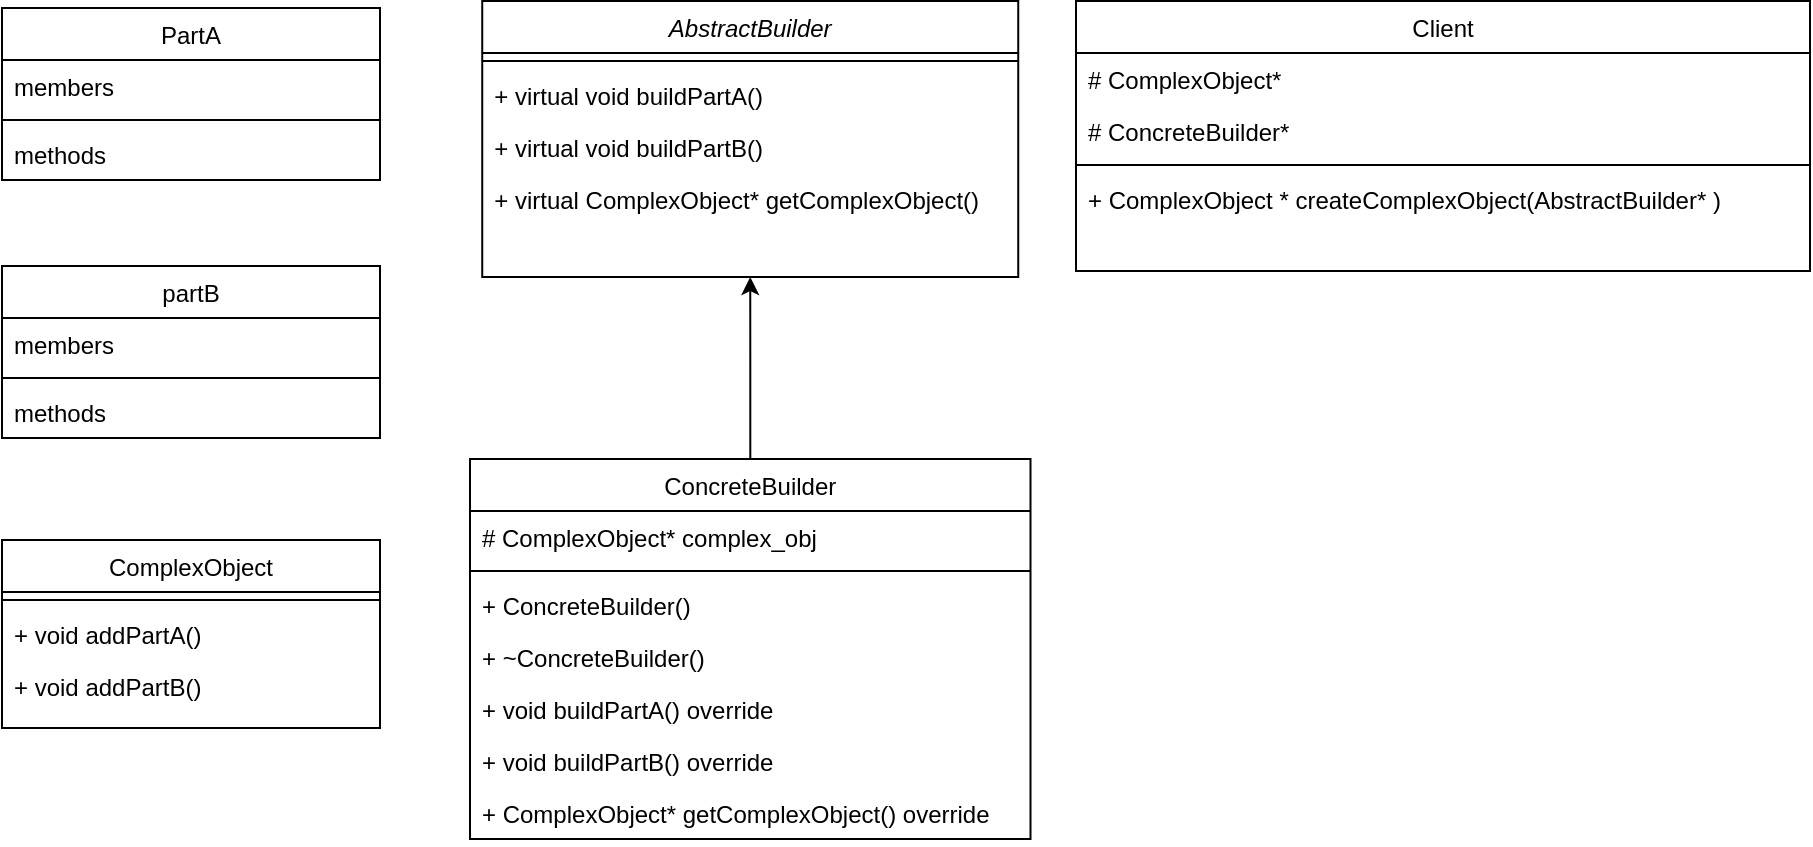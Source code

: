 <mxfile version="23.1.6" type="device" pages="2">
  <diagram id="C5RBs43oDa-KdzZeNtuy" name="Page-1">
    <mxGraphModel dx="1695" dy="541" grid="0" gridSize="10" guides="1" tooltips="1" connect="1" arrows="1" fold="1" page="0" pageScale="1" pageWidth="827" pageHeight="1169" math="0" shadow="0">
      <root>
        <mxCell id="WIyWlLk6GJQsqaUBKTNV-0" />
        <mxCell id="WIyWlLk6GJQsqaUBKTNV-1" parent="WIyWlLk6GJQsqaUBKTNV-0" />
        <mxCell id="zkfFHV4jXpPFQw0GAbJ--0" value="AbstractBuilder" style="swimlane;fontStyle=2;align=center;verticalAlign=top;childLayout=stackLayout;horizontal=1;startSize=26;horizontalStack=0;resizeParent=1;resizeLast=0;collapsible=1;marginBottom=0;rounded=0;shadow=0;strokeWidth=1;" parent="WIyWlLk6GJQsqaUBKTNV-1" vertex="1">
          <mxGeometry x="207.12" y="118.5" width="268" height="138" as="geometry">
            <mxRectangle x="230" y="140" width="160" height="26" as="alternateBounds" />
          </mxGeometry>
        </mxCell>
        <mxCell id="zkfFHV4jXpPFQw0GAbJ--4" value="" style="line;html=1;strokeWidth=1;align=left;verticalAlign=middle;spacingTop=-1;spacingLeft=3;spacingRight=3;rotatable=0;labelPosition=right;points=[];portConstraint=eastwest;" parent="zkfFHV4jXpPFQw0GAbJ--0" vertex="1">
          <mxGeometry y="26" width="268" height="8" as="geometry" />
        </mxCell>
        <mxCell id="zkfFHV4jXpPFQw0GAbJ--5" value="+ virtual void buildPartA()" style="text;align=left;verticalAlign=top;spacingLeft=4;spacingRight=4;overflow=hidden;rotatable=0;points=[[0,0.5],[1,0.5]];portConstraint=eastwest;" parent="zkfFHV4jXpPFQw0GAbJ--0" vertex="1">
          <mxGeometry y="34" width="268" height="26" as="geometry" />
        </mxCell>
        <mxCell id="BPziWx1KNKJ0Vfv9lyN_-0" value="+ virtual void buildPartB()" style="text;align=left;verticalAlign=top;spacingLeft=4;spacingRight=4;overflow=hidden;rotatable=0;points=[[0,0.5],[1,0.5]];portConstraint=eastwest;" parent="zkfFHV4jXpPFQw0GAbJ--0" vertex="1">
          <mxGeometry y="60" width="268" height="26" as="geometry" />
        </mxCell>
        <mxCell id="BPziWx1KNKJ0Vfv9lyN_-1" value="+ virtual ComplexObject* getComplexObject()" style="text;align=left;verticalAlign=top;spacingLeft=4;spacingRight=4;overflow=hidden;rotatable=0;points=[[0,0.5],[1,0.5]];portConstraint=eastwest;" parent="zkfFHV4jXpPFQw0GAbJ--0" vertex="1">
          <mxGeometry y="86" width="268" height="26" as="geometry" />
        </mxCell>
        <mxCell id="s9kKINsnOnxR1CpRBu0v-0" style="edgeStyle=orthogonalEdgeStyle;rounded=0;orthogonalLoop=1;jettySize=auto;html=1;entryX=0.5;entryY=1;entryDx=0;entryDy=0;" edge="1" parent="WIyWlLk6GJQsqaUBKTNV-1" source="zkfFHV4jXpPFQw0GAbJ--6" target="zkfFHV4jXpPFQw0GAbJ--0">
          <mxGeometry relative="1" as="geometry" />
        </mxCell>
        <mxCell id="zkfFHV4jXpPFQw0GAbJ--6" value="ConcreteBuilder" style="swimlane;fontStyle=0;align=center;verticalAlign=top;childLayout=stackLayout;horizontal=1;startSize=26;horizontalStack=0;resizeParent=1;resizeLast=0;collapsible=1;marginBottom=0;rounded=0;shadow=0;strokeWidth=1;" parent="WIyWlLk6GJQsqaUBKTNV-1" vertex="1">
          <mxGeometry x="201" y="347.5" width="280.25" height="190" as="geometry">
            <mxRectangle x="130" y="380" width="160" height="26" as="alternateBounds" />
          </mxGeometry>
        </mxCell>
        <mxCell id="zkfFHV4jXpPFQw0GAbJ--7" value="# ComplexObject* complex_obj " style="text;align=left;verticalAlign=top;spacingLeft=4;spacingRight=4;overflow=hidden;rotatable=0;points=[[0,0.5],[1,0.5]];portConstraint=eastwest;" parent="zkfFHV4jXpPFQw0GAbJ--6" vertex="1">
          <mxGeometry y="26" width="280.25" height="26" as="geometry" />
        </mxCell>
        <mxCell id="zkfFHV4jXpPFQw0GAbJ--9" value="" style="line;html=1;strokeWidth=1;align=left;verticalAlign=middle;spacingTop=-1;spacingLeft=3;spacingRight=3;rotatable=0;labelPosition=right;points=[];portConstraint=eastwest;" parent="zkfFHV4jXpPFQw0GAbJ--6" vertex="1">
          <mxGeometry y="52" width="280.25" height="8" as="geometry" />
        </mxCell>
        <mxCell id="L0rUx_gSIKRZ-gztOijP-2" value="+ ConcreteBuilder()" style="text;align=left;verticalAlign=top;spacingLeft=4;spacingRight=4;overflow=hidden;rotatable=0;points=[[0,0.5],[1,0.5]];portConstraint=eastwest;" vertex="1" parent="zkfFHV4jXpPFQw0GAbJ--6">
          <mxGeometry y="60" width="280.25" height="26" as="geometry" />
        </mxCell>
        <mxCell id="L0rUx_gSIKRZ-gztOijP-3" value="+ ~ConcreteBuilder()" style="text;align=left;verticalAlign=top;spacingLeft=4;spacingRight=4;overflow=hidden;rotatable=0;points=[[0,0.5],[1,0.5]];portConstraint=eastwest;" vertex="1" parent="zkfFHV4jXpPFQw0GAbJ--6">
          <mxGeometry y="86" width="280.25" height="26" as="geometry" />
        </mxCell>
        <mxCell id="BPziWx1KNKJ0Vfv9lyN_-21" value="+ void buildPartA() override" style="text;align=left;verticalAlign=top;spacingLeft=4;spacingRight=4;overflow=hidden;rotatable=0;points=[[0,0.5],[1,0.5]];portConstraint=eastwest;" parent="zkfFHV4jXpPFQw0GAbJ--6" vertex="1">
          <mxGeometry y="112" width="280.25" height="26" as="geometry" />
        </mxCell>
        <mxCell id="BPziWx1KNKJ0Vfv9lyN_-22" value="+ void buildPartB() override" style="text;align=left;verticalAlign=top;spacingLeft=4;spacingRight=4;overflow=hidden;rotatable=0;points=[[0,0.5],[1,0.5]];portConstraint=eastwest;" parent="zkfFHV4jXpPFQw0GAbJ--6" vertex="1">
          <mxGeometry y="138" width="280.25" height="26" as="geometry" />
        </mxCell>
        <mxCell id="BPziWx1KNKJ0Vfv9lyN_-23" value="+ ComplexObject* getComplexObject() override" style="text;align=left;verticalAlign=top;spacingLeft=4;spacingRight=4;overflow=hidden;rotatable=0;points=[[0,0.5],[1,0.5]];portConstraint=eastwest;" parent="zkfFHV4jXpPFQw0GAbJ--6" vertex="1">
          <mxGeometry y="164" width="280.25" height="26" as="geometry" />
        </mxCell>
        <mxCell id="zkfFHV4jXpPFQw0GAbJ--17" value="Client" style="swimlane;fontStyle=0;align=center;verticalAlign=top;childLayout=stackLayout;horizontal=1;startSize=26;horizontalStack=0;resizeParent=1;resizeLast=0;collapsible=1;marginBottom=0;rounded=0;shadow=0;strokeWidth=1;" parent="WIyWlLk6GJQsqaUBKTNV-1" vertex="1">
          <mxGeometry x="504" y="118.5" width="367" height="135" as="geometry">
            <mxRectangle x="550" y="140" width="160" height="26" as="alternateBounds" />
          </mxGeometry>
        </mxCell>
        <mxCell id="L0rUx_gSIKRZ-gztOijP-4" value="# ComplexObject* " style="text;align=left;verticalAlign=top;spacingLeft=4;spacingRight=4;overflow=hidden;rotatable=0;points=[[0,0.5],[1,0.5]];portConstraint=eastwest;" vertex="1" parent="zkfFHV4jXpPFQw0GAbJ--17">
          <mxGeometry y="26" width="367" height="26" as="geometry" />
        </mxCell>
        <mxCell id="L0rUx_gSIKRZ-gztOijP-5" value="# ConcreteBuilder*" style="text;align=left;verticalAlign=top;spacingLeft=4;spacingRight=4;overflow=hidden;rotatable=0;points=[[0,0.5],[1,0.5]];portConstraint=eastwest;" vertex="1" parent="zkfFHV4jXpPFQw0GAbJ--17">
          <mxGeometry y="52" width="367" height="26" as="geometry" />
        </mxCell>
        <mxCell id="zkfFHV4jXpPFQw0GAbJ--23" value="" style="line;html=1;strokeWidth=1;align=left;verticalAlign=middle;spacingTop=-1;spacingLeft=3;spacingRight=3;rotatable=0;labelPosition=right;points=[];portConstraint=eastwest;" parent="zkfFHV4jXpPFQw0GAbJ--17" vertex="1">
          <mxGeometry y="78" width="367" height="8" as="geometry" />
        </mxCell>
        <mxCell id="zkfFHV4jXpPFQw0GAbJ--24" value="+ ComplexObject * createComplexObject(AbstractBuilder* )" style="text;align=left;verticalAlign=top;spacingLeft=4;spacingRight=4;overflow=hidden;rotatable=0;points=[[0,0.5],[1,0.5]];portConstraint=eastwest;" parent="zkfFHV4jXpPFQw0GAbJ--17" vertex="1">
          <mxGeometry y="86" width="367" height="26" as="geometry" />
        </mxCell>
        <mxCell id="BPziWx1KNKJ0Vfv9lyN_-4" value="PartA" style="swimlane;fontStyle=0;align=center;verticalAlign=top;childLayout=stackLayout;horizontal=1;startSize=26;horizontalStack=0;resizeParent=1;resizeLast=0;collapsible=1;marginBottom=0;rounded=0;shadow=0;strokeWidth=1;" parent="WIyWlLk6GJQsqaUBKTNV-1" vertex="1">
          <mxGeometry x="-33" y="122" width="189" height="86" as="geometry">
            <mxRectangle x="550" y="140" width="160" height="26" as="alternateBounds" />
          </mxGeometry>
        </mxCell>
        <mxCell id="L0rUx_gSIKRZ-gztOijP-1" value="members" style="text;align=left;verticalAlign=top;spacingLeft=4;spacingRight=4;overflow=hidden;rotatable=0;points=[[0,0.5],[1,0.5]];portConstraint=eastwest;" vertex="1" parent="BPziWx1KNKJ0Vfv9lyN_-4">
          <mxGeometry y="26" width="189" height="26" as="geometry" />
        </mxCell>
        <mxCell id="BPziWx1KNKJ0Vfv9lyN_-5" value="" style="line;html=1;strokeWidth=1;align=left;verticalAlign=middle;spacingTop=-1;spacingLeft=3;spacingRight=3;rotatable=0;labelPosition=right;points=[];portConstraint=eastwest;" parent="BPziWx1KNKJ0Vfv9lyN_-4" vertex="1">
          <mxGeometry y="52" width="189" height="8" as="geometry" />
        </mxCell>
        <mxCell id="BPziWx1KNKJ0Vfv9lyN_-6" value="methods" style="text;align=left;verticalAlign=top;spacingLeft=4;spacingRight=4;overflow=hidden;rotatable=0;points=[[0,0.5],[1,0.5]];portConstraint=eastwest;" parent="BPziWx1KNKJ0Vfv9lyN_-4" vertex="1">
          <mxGeometry y="60" width="189" height="26" as="geometry" />
        </mxCell>
        <mxCell id="BPziWx1KNKJ0Vfv9lyN_-7" value="partB" style="swimlane;fontStyle=0;align=center;verticalAlign=top;childLayout=stackLayout;horizontal=1;startSize=26;horizontalStack=0;resizeParent=1;resizeLast=0;collapsible=1;marginBottom=0;rounded=0;shadow=0;strokeWidth=1;" parent="WIyWlLk6GJQsqaUBKTNV-1" vertex="1">
          <mxGeometry x="-33" y="251" width="189" height="86" as="geometry">
            <mxRectangle x="550" y="140" width="160" height="26" as="alternateBounds" />
          </mxGeometry>
        </mxCell>
        <mxCell id="L0rUx_gSIKRZ-gztOijP-0" value="members" style="text;align=left;verticalAlign=top;spacingLeft=4;spacingRight=4;overflow=hidden;rotatable=0;points=[[0,0.5],[1,0.5]];portConstraint=eastwest;" vertex="1" parent="BPziWx1KNKJ0Vfv9lyN_-7">
          <mxGeometry y="26" width="189" height="26" as="geometry" />
        </mxCell>
        <mxCell id="BPziWx1KNKJ0Vfv9lyN_-8" value="" style="line;html=1;strokeWidth=1;align=left;verticalAlign=middle;spacingTop=-1;spacingLeft=3;spacingRight=3;rotatable=0;labelPosition=right;points=[];portConstraint=eastwest;" parent="BPziWx1KNKJ0Vfv9lyN_-7" vertex="1">
          <mxGeometry y="52" width="189" height="8" as="geometry" />
        </mxCell>
        <mxCell id="BPziWx1KNKJ0Vfv9lyN_-9" value="methods" style="text;align=left;verticalAlign=top;spacingLeft=4;spacingRight=4;overflow=hidden;rotatable=0;points=[[0,0.5],[1,0.5]];portConstraint=eastwest;" parent="BPziWx1KNKJ0Vfv9lyN_-7" vertex="1">
          <mxGeometry y="60" width="189" height="26" as="geometry" />
        </mxCell>
        <mxCell id="BPziWx1KNKJ0Vfv9lyN_-13" value="ComplexObject" style="swimlane;fontStyle=0;align=center;verticalAlign=top;childLayout=stackLayout;horizontal=1;startSize=26;horizontalStack=0;resizeParent=1;resizeLast=0;collapsible=1;marginBottom=0;rounded=0;shadow=0;strokeWidth=1;" parent="WIyWlLk6GJQsqaUBKTNV-1" vertex="1">
          <mxGeometry x="-33" y="388" width="189" height="94" as="geometry">
            <mxRectangle x="550" y="140" width="160" height="26" as="alternateBounds" />
          </mxGeometry>
        </mxCell>
        <mxCell id="BPziWx1KNKJ0Vfv9lyN_-14" value="" style="line;html=1;strokeWidth=1;align=left;verticalAlign=middle;spacingTop=-1;spacingLeft=3;spacingRight=3;rotatable=0;labelPosition=right;points=[];portConstraint=eastwest;" parent="BPziWx1KNKJ0Vfv9lyN_-13" vertex="1">
          <mxGeometry y="26" width="189" height="8" as="geometry" />
        </mxCell>
        <mxCell id="BPziWx1KNKJ0Vfv9lyN_-15" value="+ void addPartA()" style="text;align=left;verticalAlign=top;spacingLeft=4;spacingRight=4;overflow=hidden;rotatable=0;points=[[0,0.5],[1,0.5]];portConstraint=eastwest;" parent="BPziWx1KNKJ0Vfv9lyN_-13" vertex="1">
          <mxGeometry y="34" width="189" height="26" as="geometry" />
        </mxCell>
        <mxCell id="BPziWx1KNKJ0Vfv9lyN_-16" value="+ void addPartB()" style="text;align=left;verticalAlign=top;spacingLeft=4;spacingRight=4;overflow=hidden;rotatable=0;points=[[0,0.5],[1,0.5]];portConstraint=eastwest;" parent="BPziWx1KNKJ0Vfv9lyN_-13" vertex="1">
          <mxGeometry y="60" width="189" height="26" as="geometry" />
        </mxCell>
      </root>
    </mxGraphModel>
  </diagram>
  <diagram id="hxaCKCF0SJqv9T6rKnqF" name="Page-2">
    <mxGraphModel dx="2145" dy="541" grid="1" gridSize="10" guides="1" tooltips="1" connect="1" arrows="1" fold="1" page="1" pageScale="1" pageWidth="850" pageHeight="1100" math="0" shadow="0">
      <root>
        <mxCell id="0" />
        <mxCell id="1" parent="0" />
        <mxCell id="8nHrz_Dv5RT41Caq0Vpq-1" value="I_LoginUIBuilder" style="swimlane;fontStyle=2;align=center;verticalAlign=top;childLayout=stackLayout;horizontal=1;startSize=26;horizontalStack=0;resizeParent=1;resizeLast=0;collapsible=1;marginBottom=0;rounded=0;shadow=0;strokeWidth=1;" vertex="1" parent="1">
          <mxGeometry x="207.12" y="118.5" width="268" height="138" as="geometry">
            <mxRectangle x="230" y="140" width="160" height="26" as="alternateBounds" />
          </mxGeometry>
        </mxCell>
        <mxCell id="8nHrz_Dv5RT41Caq0Vpq-2" value="" style="line;html=1;strokeWidth=1;align=left;verticalAlign=middle;spacingTop=-1;spacingLeft=3;spacingRight=3;rotatable=0;labelPosition=right;points=[];portConstraint=eastwest;" vertex="1" parent="8nHrz_Dv5RT41Caq0Vpq-1">
          <mxGeometry y="26" width="268" height="8" as="geometry" />
        </mxCell>
        <mxCell id="8nHrz_Dv5RT41Caq0Vpq-3" value="+ virtual void buildLabel(std::string)" style="text;align=left;verticalAlign=top;spacingLeft=4;spacingRight=4;overflow=hidden;rotatable=0;points=[[0,0.5],[1,0.5]];portConstraint=eastwest;" vertex="1" parent="8nHrz_Dv5RT41Caq0Vpq-1">
          <mxGeometry y="34" width="268" height="26" as="geometry" />
        </mxCell>
        <mxCell id="8nHrz_Dv5RT41Caq0Vpq-4" value="+ virtual void buildButton(int)" style="text;align=left;verticalAlign=top;spacingLeft=4;spacingRight=4;overflow=hidden;rotatable=0;points=[[0,0.5],[1,0.5]];portConstraint=eastwest;" vertex="1" parent="8nHrz_Dv5RT41Caq0Vpq-1">
          <mxGeometry y="60" width="268" height="26" as="geometry" />
        </mxCell>
        <mxCell id="8nHrz_Dv5RT41Caq0Vpq-5" value="+ virtual LoginUI* getLoginUI()" style="text;align=left;verticalAlign=top;spacingLeft=4;spacingRight=4;overflow=hidden;rotatable=0;points=[[0,0.5],[1,0.5]];portConstraint=eastwest;" vertex="1" parent="8nHrz_Dv5RT41Caq0Vpq-1">
          <mxGeometry y="86" width="268" height="26" as="geometry" />
        </mxCell>
        <mxCell id="fIQeiZGlN524eQ15DwTw-1" style="edgeStyle=orthogonalEdgeStyle;rounded=0;orthogonalLoop=1;jettySize=auto;html=1;entryX=0.5;entryY=1;entryDx=0;entryDy=0;" edge="1" parent="1" source="8nHrz_Dv5RT41Caq0Vpq-6" target="8nHrz_Dv5RT41Caq0Vpq-1">
          <mxGeometry relative="1" as="geometry" />
        </mxCell>
        <mxCell id="8nHrz_Dv5RT41Caq0Vpq-6" value="SimpleLoginUIBuilder" style="swimlane;fontStyle=0;align=center;verticalAlign=top;childLayout=stackLayout;horizontal=1;startSize=26;horizontalStack=0;resizeParent=1;resizeLast=0;collapsible=1;marginBottom=0;rounded=0;shadow=0;strokeWidth=1;" vertex="1" parent="1">
          <mxGeometry x="201" y="347.5" width="280.25" height="190" as="geometry">
            <mxRectangle x="130" y="380" width="160" height="26" as="alternateBounds" />
          </mxGeometry>
        </mxCell>
        <mxCell id="8nHrz_Dv5RT41Caq0Vpq-7" value="# LoginUI*" style="text;align=left;verticalAlign=top;spacingLeft=4;spacingRight=4;overflow=hidden;rotatable=0;points=[[0,0.5],[1,0.5]];portConstraint=eastwest;" vertex="1" parent="8nHrz_Dv5RT41Caq0Vpq-6">
          <mxGeometry y="26" width="280.25" height="26" as="geometry" />
        </mxCell>
        <mxCell id="8nHrz_Dv5RT41Caq0Vpq-8" value="" style="line;html=1;strokeWidth=1;align=left;verticalAlign=middle;spacingTop=-1;spacingLeft=3;spacingRight=3;rotatable=0;labelPosition=right;points=[];portConstraint=eastwest;" vertex="1" parent="8nHrz_Dv5RT41Caq0Vpq-6">
          <mxGeometry y="52" width="280.25" height="8" as="geometry" />
        </mxCell>
        <mxCell id="8nHrz_Dv5RT41Caq0Vpq-9" value="+ SimpleLoginUIBuilder()" style="text;align=left;verticalAlign=top;spacingLeft=4;spacingRight=4;overflow=hidden;rotatable=0;points=[[0,0.5],[1,0.5]];portConstraint=eastwest;" vertex="1" parent="8nHrz_Dv5RT41Caq0Vpq-6">
          <mxGeometry y="60" width="280.25" height="26" as="geometry" />
        </mxCell>
        <mxCell id="8nHrz_Dv5RT41Caq0Vpq-10" value="+ ~SimpleLoginUIBuilder()" style="text;align=left;verticalAlign=top;spacingLeft=4;spacingRight=4;overflow=hidden;rotatable=0;points=[[0,0.5],[1,0.5]];portConstraint=eastwest;" vertex="1" parent="8nHrz_Dv5RT41Caq0Vpq-6">
          <mxGeometry y="86" width="280.25" height="26" as="geometry" />
        </mxCell>
        <mxCell id="8nHrz_Dv5RT41Caq0Vpq-11" value="+ void buildLabel(std::string) override" style="text;align=left;verticalAlign=top;spacingLeft=4;spacingRight=4;overflow=hidden;rotatable=0;points=[[0,0.5],[1,0.5]];portConstraint=eastwest;" vertex="1" parent="8nHrz_Dv5RT41Caq0Vpq-6">
          <mxGeometry y="112" width="280.25" height="26" as="geometry" />
        </mxCell>
        <mxCell id="8nHrz_Dv5RT41Caq0Vpq-12" value="+ void buildButton(int) override" style="text;align=left;verticalAlign=top;spacingLeft=4;spacingRight=4;overflow=hidden;rotatable=0;points=[[0,0.5],[1,0.5]];portConstraint=eastwest;" vertex="1" parent="8nHrz_Dv5RT41Caq0Vpq-6">
          <mxGeometry y="138" width="280.25" height="26" as="geometry" />
        </mxCell>
        <mxCell id="8nHrz_Dv5RT41Caq0Vpq-13" value="+ LoginUI* getLoginUI() override" style="text;align=left;verticalAlign=top;spacingLeft=4;spacingRight=4;overflow=hidden;rotatable=0;points=[[0,0.5],[1,0.5]];portConstraint=eastwest;" vertex="1" parent="8nHrz_Dv5RT41Caq0Vpq-6">
          <mxGeometry y="164" width="280.25" height="26" as="geometry" />
        </mxCell>
        <mxCell id="8nHrz_Dv5RT41Caq0Vpq-15" value="Client" style="swimlane;fontStyle=0;align=center;verticalAlign=top;childLayout=stackLayout;horizontal=1;startSize=26;horizontalStack=0;resizeParent=1;resizeLast=0;collapsible=1;marginBottom=0;rounded=0;shadow=0;strokeWidth=1;" vertex="1" parent="1">
          <mxGeometry x="504" y="118.5" width="367" height="135" as="geometry">
            <mxRectangle x="550" y="140" width="160" height="26" as="alternateBounds" />
          </mxGeometry>
        </mxCell>
        <mxCell id="8nHrz_Dv5RT41Caq0Vpq-16" value="# LoginUI*" style="text;align=left;verticalAlign=top;spacingLeft=4;spacingRight=4;overflow=hidden;rotatable=0;points=[[0,0.5],[1,0.5]];portConstraint=eastwest;" vertex="1" parent="8nHrz_Dv5RT41Caq0Vpq-15">
          <mxGeometry y="26" width="367" height="26" as="geometry" />
        </mxCell>
        <mxCell id="8nHrz_Dv5RT41Caq0Vpq-17" value="# SimpleLoginUIBuilder*" style="text;align=left;verticalAlign=top;spacingLeft=4;spacingRight=4;overflow=hidden;rotatable=0;points=[[0,0.5],[1,0.5]];portConstraint=eastwest;" vertex="1" parent="8nHrz_Dv5RT41Caq0Vpq-15">
          <mxGeometry y="52" width="367" height="26" as="geometry" />
        </mxCell>
        <mxCell id="8nHrz_Dv5RT41Caq0Vpq-18" value="" style="line;html=1;strokeWidth=1;align=left;verticalAlign=middle;spacingTop=-1;spacingLeft=3;spacingRight=3;rotatable=0;labelPosition=right;points=[];portConstraint=eastwest;" vertex="1" parent="8nHrz_Dv5RT41Caq0Vpq-15">
          <mxGeometry y="78" width="367" height="8" as="geometry" />
        </mxCell>
        <mxCell id="8nHrz_Dv5RT41Caq0Vpq-19" value="+ LoginUI* createLoginUI(I_LoginUIBuilder* )" style="text;align=left;verticalAlign=top;spacingLeft=4;spacingRight=4;overflow=hidden;rotatable=0;points=[[0,0.5],[1,0.5]];portConstraint=eastwest;" vertex="1" parent="8nHrz_Dv5RT41Caq0Vpq-15">
          <mxGeometry y="86" width="367" height="26" as="geometry" />
        </mxCell>
        <mxCell id="8nHrz_Dv5RT41Caq0Vpq-20" value="LoginLabel" style="swimlane;fontStyle=0;align=center;verticalAlign=top;childLayout=stackLayout;horizontal=1;startSize=26;horizontalStack=0;resizeParent=1;resizeLast=0;collapsible=1;marginBottom=0;rounded=0;shadow=0;strokeWidth=1;" vertex="1" parent="1">
          <mxGeometry x="-33" y="122" width="189" height="86" as="geometry">
            <mxRectangle x="550" y="140" width="160" height="26" as="alternateBounds" />
          </mxGeometry>
        </mxCell>
        <mxCell id="8nHrz_Dv5RT41Caq0Vpq-22" value="" style="line;html=1;strokeWidth=1;align=left;verticalAlign=middle;spacingTop=-1;spacingLeft=3;spacingRight=3;rotatable=0;labelPosition=right;points=[];portConstraint=eastwest;" vertex="1" parent="8nHrz_Dv5RT41Caq0Vpq-20">
          <mxGeometry y="26" width="189" height="8" as="geometry" />
        </mxCell>
        <mxCell id="8nHrz_Dv5RT41Caq0Vpq-23" value="+ void setText(std::string)" style="text;align=left;verticalAlign=top;spacingLeft=4;spacingRight=4;overflow=hidden;rotatable=0;points=[[0,0.5],[1,0.5]];portConstraint=eastwest;" vertex="1" parent="8nHrz_Dv5RT41Caq0Vpq-20">
          <mxGeometry y="34" width="189" height="26" as="geometry" />
        </mxCell>
        <mxCell id="8nHrz_Dv5RT41Caq0Vpq-24" value="LoginButton" style="swimlane;fontStyle=0;align=center;verticalAlign=top;childLayout=stackLayout;horizontal=1;startSize=26;horizontalStack=0;resizeParent=1;resizeLast=0;collapsible=1;marginBottom=0;rounded=0;shadow=0;strokeWidth=1;" vertex="1" parent="1">
          <mxGeometry x="-33" y="251" width="189" height="86" as="geometry">
            <mxRectangle x="550" y="140" width="160" height="26" as="alternateBounds" />
          </mxGeometry>
        </mxCell>
        <mxCell id="8nHrz_Dv5RT41Caq0Vpq-26" value="" style="line;html=1;strokeWidth=1;align=left;verticalAlign=middle;spacingTop=-1;spacingLeft=3;spacingRight=3;rotatable=0;labelPosition=right;points=[];portConstraint=eastwest;" vertex="1" parent="8nHrz_Dv5RT41Caq0Vpq-24">
          <mxGeometry y="26" width="189" height="8" as="geometry" />
        </mxCell>
        <mxCell id="8nHrz_Dv5RT41Caq0Vpq-27" value="+ void setSize(int )" style="text;align=left;verticalAlign=top;spacingLeft=4;spacingRight=4;overflow=hidden;rotatable=0;points=[[0,0.5],[1,0.5]];portConstraint=eastwest;" vertex="1" parent="8nHrz_Dv5RT41Caq0Vpq-24">
          <mxGeometry y="34" width="189" height="26" as="geometry" />
        </mxCell>
        <mxCell id="8nHrz_Dv5RT41Caq0Vpq-28" value="LoginUI" style="swimlane;fontStyle=0;align=center;verticalAlign=top;childLayout=stackLayout;horizontal=1;startSize=26;horizontalStack=0;resizeParent=1;resizeLast=0;collapsible=1;marginBottom=0;rounded=0;shadow=0;strokeWidth=1;" vertex="1" parent="1">
          <mxGeometry x="-33" y="388" width="189" height="190" as="geometry">
            <mxRectangle x="550" y="140" width="160" height="26" as="alternateBounds" />
          </mxGeometry>
        </mxCell>
        <mxCell id="8nHrz_Dv5RT41Caq0Vpq-34" value="# LoginLabel*" style="text;align=left;verticalAlign=top;spacingLeft=4;spacingRight=4;overflow=hidden;rotatable=0;points=[[0,0.5],[1,0.5]];portConstraint=eastwest;" vertex="1" parent="8nHrz_Dv5RT41Caq0Vpq-28">
          <mxGeometry y="26" width="189" height="26" as="geometry" />
        </mxCell>
        <mxCell id="8nHrz_Dv5RT41Caq0Vpq-35" value="# LoginButton*" style="text;align=left;verticalAlign=top;spacingLeft=4;spacingRight=4;overflow=hidden;rotatable=0;points=[[0,0.5],[1,0.5]];portConstraint=eastwest;" vertex="1" parent="8nHrz_Dv5RT41Caq0Vpq-28">
          <mxGeometry y="52" width="189" height="26" as="geometry" />
        </mxCell>
        <mxCell id="8nHrz_Dv5RT41Caq0Vpq-29" value="" style="line;html=1;strokeWidth=1;align=left;verticalAlign=middle;spacingTop=-1;spacingLeft=3;spacingRight=3;rotatable=0;labelPosition=right;points=[];portConstraint=eastwest;" vertex="1" parent="8nHrz_Dv5RT41Caq0Vpq-28">
          <mxGeometry y="78" width="189" height="8" as="geometry" />
        </mxCell>
        <mxCell id="8nHrz_Dv5RT41Caq0Vpq-30" value="+ LoginUI()" style="text;align=left;verticalAlign=top;spacingLeft=4;spacingRight=4;overflow=hidden;rotatable=0;points=[[0,0.5],[1,0.5]];portConstraint=eastwest;" vertex="1" parent="8nHrz_Dv5RT41Caq0Vpq-28">
          <mxGeometry y="86" width="189" height="26" as="geometry" />
        </mxCell>
        <mxCell id="8nHrz_Dv5RT41Caq0Vpq-31" value="+ ~LoginUI()" style="text;align=left;verticalAlign=top;spacingLeft=4;spacingRight=4;overflow=hidden;rotatable=0;points=[[0,0.5],[1,0.5]];portConstraint=eastwest;" vertex="1" parent="8nHrz_Dv5RT41Caq0Vpq-28">
          <mxGeometry y="112" width="189" height="26" as="geometry" />
        </mxCell>
        <mxCell id="8nHrz_Dv5RT41Caq0Vpq-32" value="+ void addLabel(LoginLabel*)" style="text;align=left;verticalAlign=top;spacingLeft=4;spacingRight=4;overflow=hidden;rotatable=0;points=[[0,0.5],[1,0.5]];portConstraint=eastwest;" vertex="1" parent="8nHrz_Dv5RT41Caq0Vpq-28">
          <mxGeometry y="138" width="189" height="26" as="geometry" />
        </mxCell>
        <mxCell id="8nHrz_Dv5RT41Caq0Vpq-33" value="+ void addButton(LoginButton*)" style="text;align=left;verticalAlign=top;spacingLeft=4;spacingRight=4;overflow=hidden;rotatable=0;points=[[0,0.5],[1,0.5]];portConstraint=eastwest;" vertex="1" parent="8nHrz_Dv5RT41Caq0Vpq-28">
          <mxGeometry y="164" width="189" height="26" as="geometry" />
        </mxCell>
      </root>
    </mxGraphModel>
  </diagram>
</mxfile>

